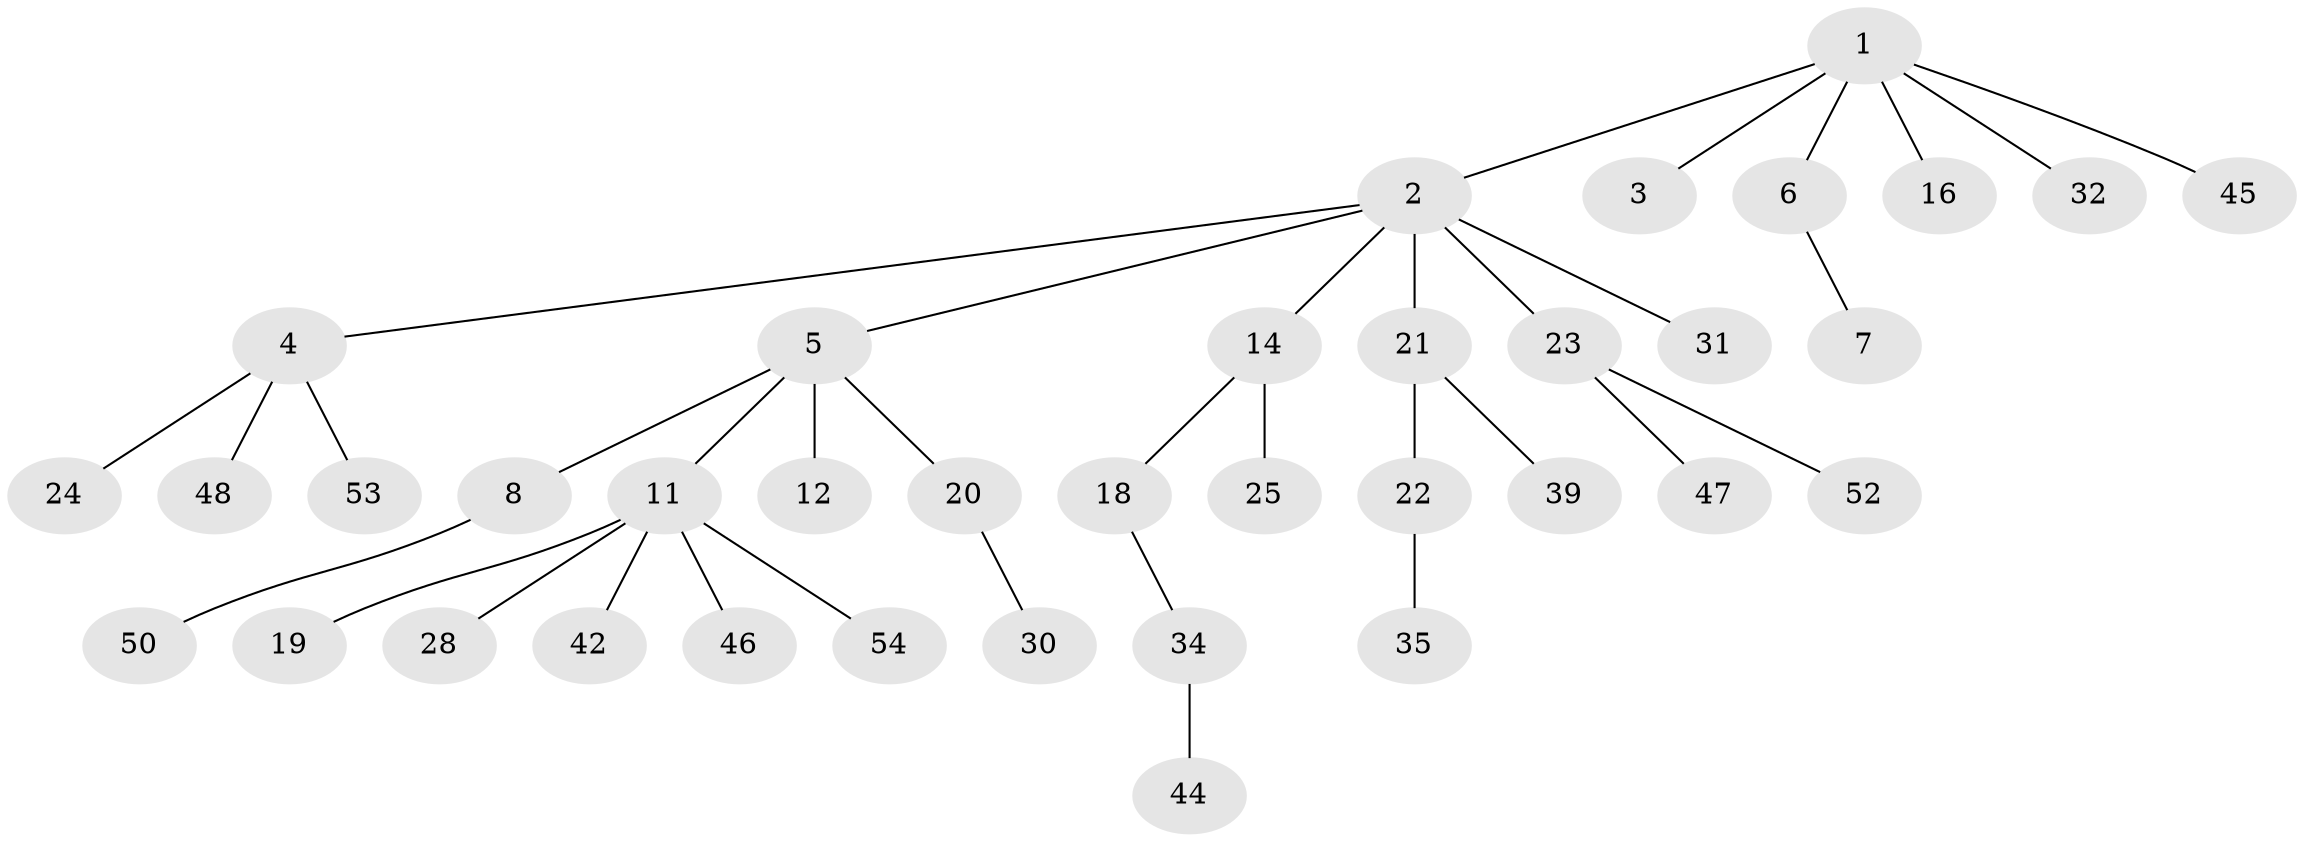 // Generated by graph-tools (version 1.1) at 2025/24/03/03/25 07:24:05]
// undirected, 37 vertices, 36 edges
graph export_dot {
graph [start="1"]
  node [color=gray90,style=filled];
  1 [super="+13"];
  2 [super="+10"];
  3;
  4 [super="+9"];
  5 [super="+49"];
  6 [super="+43"];
  7 [super="+15"];
  8 [super="+27"];
  11 [super="+17"];
  12;
  14 [super="+40"];
  16 [super="+29"];
  18 [super="+33"];
  19;
  20 [super="+55"];
  21 [super="+37"];
  22 [super="+36"];
  23 [super="+41"];
  24 [super="+26"];
  25;
  28;
  30;
  31 [super="+38"];
  32;
  34;
  35;
  39;
  42 [super="+51"];
  44;
  45 [super="+56"];
  46;
  47;
  48;
  50 [super="+57"];
  52;
  53;
  54;
  1 -- 2;
  1 -- 3;
  1 -- 6;
  1 -- 32;
  1 -- 16;
  1 -- 45;
  2 -- 4;
  2 -- 5;
  2 -- 21;
  2 -- 23;
  2 -- 14;
  2 -- 31;
  4 -- 48;
  4 -- 53;
  4 -- 24;
  5 -- 8;
  5 -- 11;
  5 -- 12;
  5 -- 20;
  6 -- 7;
  8 -- 50;
  11 -- 19;
  11 -- 42;
  11 -- 46;
  11 -- 28;
  11 -- 54;
  14 -- 18;
  14 -- 25;
  18 -- 34;
  20 -- 30;
  21 -- 22;
  21 -- 39;
  22 -- 35;
  23 -- 52;
  23 -- 47;
  34 -- 44;
}
